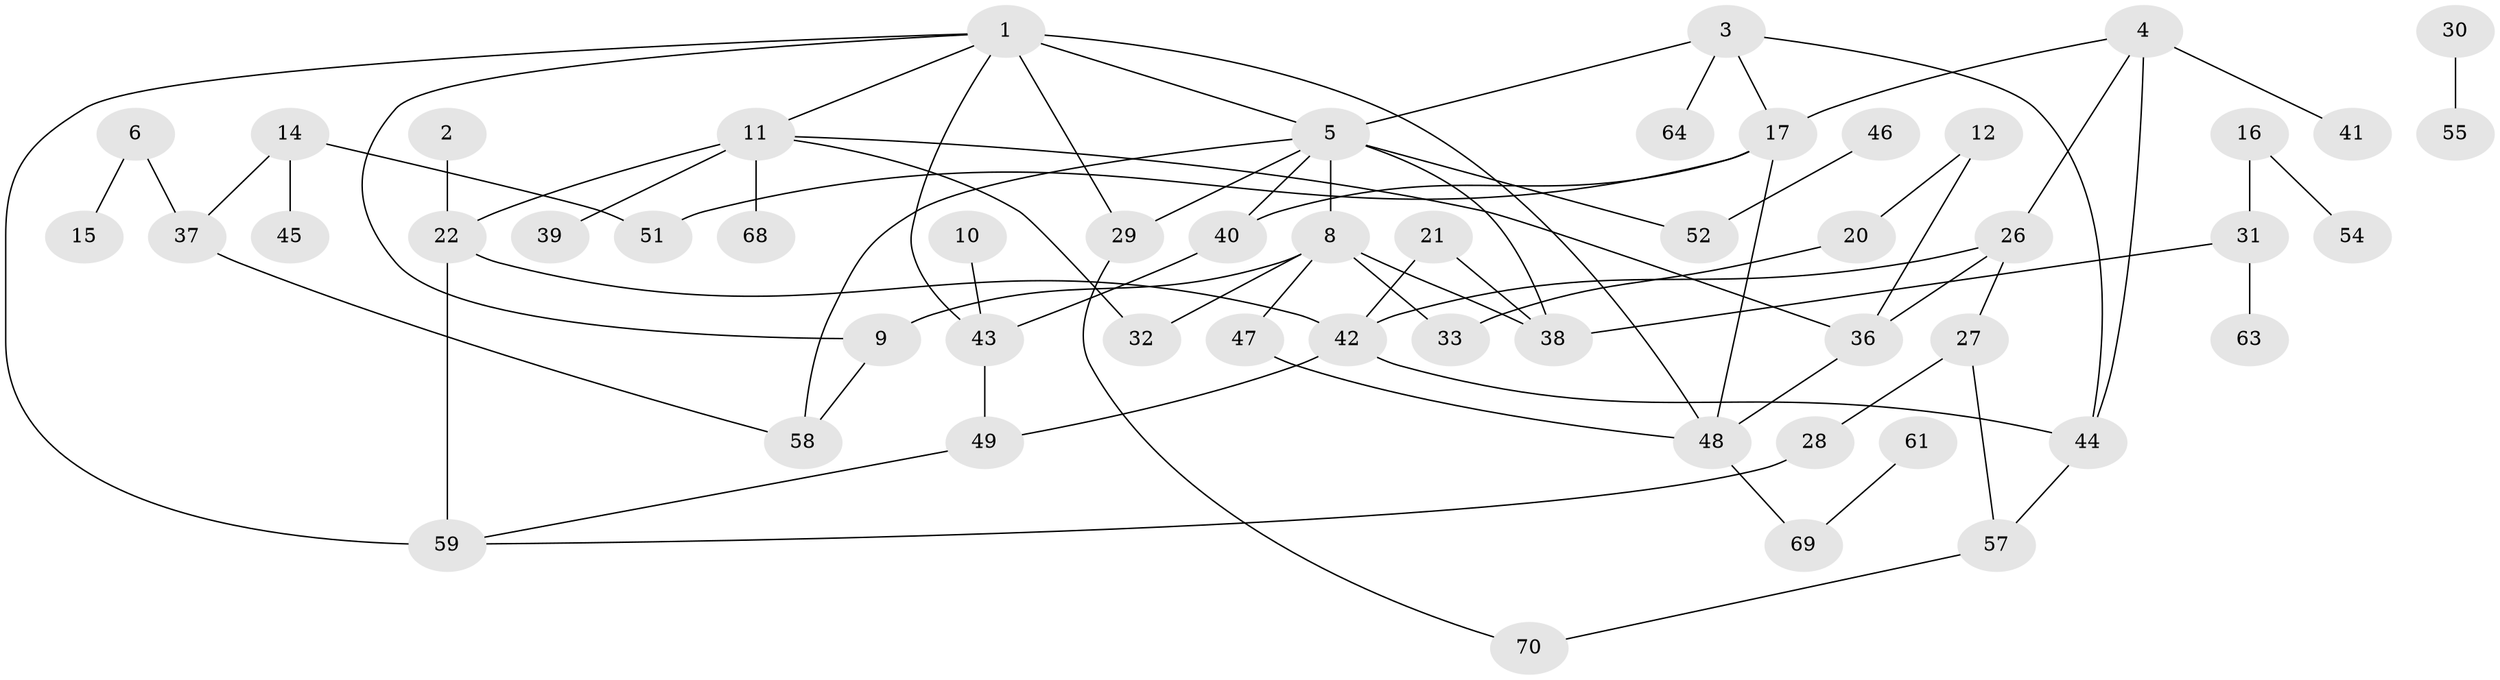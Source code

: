 // original degree distribution, {5: 0.028985507246376812, 2: 0.2898550724637681, 3: 0.18840579710144928, 4: 0.13043478260869565, 1: 0.2391304347826087, 0: 0.11594202898550725, 7: 0.007246376811594203}
// Generated by graph-tools (version 1.1) at 2025/48/03/04/25 22:48:34]
// undirected, 53 vertices, 74 edges
graph export_dot {
  node [color=gray90,style=filled];
  1;
  2;
  3;
  4;
  5;
  6;
  8;
  9;
  10;
  11;
  12;
  14;
  15;
  16;
  17;
  20;
  21;
  22;
  26;
  27;
  28;
  29;
  30;
  31;
  32;
  33;
  36;
  37;
  38;
  39;
  40;
  41;
  42;
  43;
  44;
  45;
  46;
  47;
  48;
  49;
  51;
  52;
  54;
  55;
  57;
  58;
  59;
  61;
  63;
  64;
  68;
  69;
  70;
  1 -- 5 [weight=1.0];
  1 -- 9 [weight=1.0];
  1 -- 11 [weight=1.0];
  1 -- 29 [weight=1.0];
  1 -- 43 [weight=1.0];
  1 -- 48 [weight=2.0];
  1 -- 59 [weight=1.0];
  2 -- 22 [weight=1.0];
  3 -- 5 [weight=1.0];
  3 -- 17 [weight=1.0];
  3 -- 44 [weight=1.0];
  3 -- 64 [weight=1.0];
  4 -- 17 [weight=1.0];
  4 -- 26 [weight=1.0];
  4 -- 41 [weight=1.0];
  4 -- 44 [weight=1.0];
  5 -- 8 [weight=1.0];
  5 -- 29 [weight=1.0];
  5 -- 38 [weight=1.0];
  5 -- 40 [weight=1.0];
  5 -- 52 [weight=2.0];
  5 -- 58 [weight=1.0];
  6 -- 15 [weight=1.0];
  6 -- 37 [weight=1.0];
  8 -- 9 [weight=1.0];
  8 -- 32 [weight=1.0];
  8 -- 33 [weight=2.0];
  8 -- 38 [weight=1.0];
  8 -- 47 [weight=1.0];
  9 -- 58 [weight=1.0];
  10 -- 43 [weight=1.0];
  11 -- 22 [weight=2.0];
  11 -- 32 [weight=1.0];
  11 -- 36 [weight=1.0];
  11 -- 39 [weight=1.0];
  11 -- 68 [weight=1.0];
  12 -- 20 [weight=1.0];
  12 -- 36 [weight=1.0];
  14 -- 37 [weight=1.0];
  14 -- 45 [weight=1.0];
  14 -- 51 [weight=1.0];
  16 -- 31 [weight=2.0];
  16 -- 54 [weight=1.0];
  17 -- 40 [weight=1.0];
  17 -- 48 [weight=2.0];
  17 -- 51 [weight=1.0];
  20 -- 33 [weight=1.0];
  21 -- 38 [weight=1.0];
  21 -- 42 [weight=1.0];
  22 -- 42 [weight=1.0];
  22 -- 59 [weight=2.0];
  26 -- 27 [weight=1.0];
  26 -- 36 [weight=1.0];
  26 -- 42 [weight=1.0];
  27 -- 28 [weight=2.0];
  27 -- 57 [weight=1.0];
  28 -- 59 [weight=1.0];
  29 -- 70 [weight=1.0];
  30 -- 55 [weight=1.0];
  31 -- 38 [weight=1.0];
  31 -- 63 [weight=1.0];
  36 -- 48 [weight=1.0];
  37 -- 58 [weight=1.0];
  40 -- 43 [weight=1.0];
  42 -- 44 [weight=1.0];
  42 -- 49 [weight=1.0];
  43 -- 49 [weight=1.0];
  44 -- 57 [weight=1.0];
  46 -- 52 [weight=1.0];
  47 -- 48 [weight=1.0];
  48 -- 69 [weight=1.0];
  49 -- 59 [weight=1.0];
  57 -- 70 [weight=1.0];
  61 -- 69 [weight=1.0];
}
